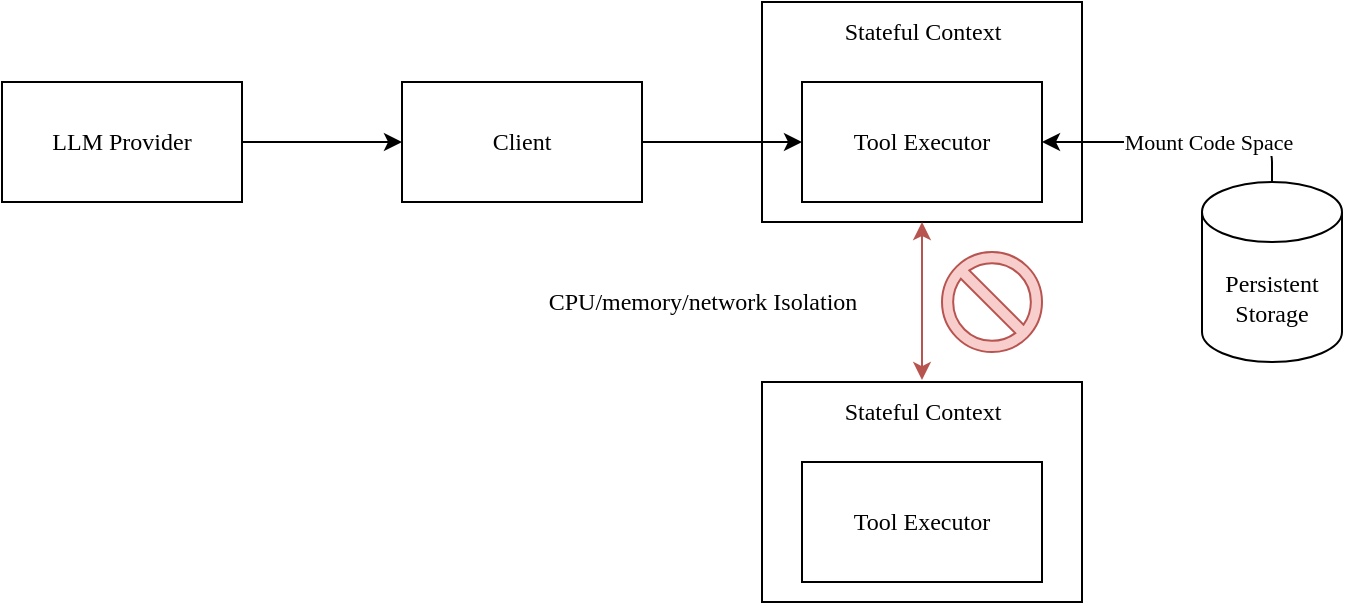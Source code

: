 <mxfile>
    <diagram id="qoo_toqKGidT-VGf2Xwn" name="第 1 页">
        <mxGraphModel dx="945" dy="538" grid="1" gridSize="10" guides="1" tooltips="1" connect="1" arrows="1" fold="1" page="1" pageScale="1" pageWidth="827" pageHeight="1169" math="0" shadow="0">
            <root>
                <mxCell id="0"/>
                <mxCell id="1" parent="0"/>
                <mxCell id="7" value="" style="rounded=0;whiteSpace=wrap;html=1;fontFamily=Comic Sans MS;" vertex="1" parent="1">
                    <mxGeometry x="460" y="80" width="160" height="110" as="geometry"/>
                </mxCell>
                <mxCell id="4" value="" style="edgeStyle=none;html=1;fontFamily=Comic Sans MS;" edge="1" parent="1" source="2" target="3">
                    <mxGeometry relative="1" as="geometry"/>
                </mxCell>
                <mxCell id="2" value="LLM Provider" style="whiteSpace=wrap;html=1;fontFamily=Comic Sans MS;" vertex="1" parent="1">
                    <mxGeometry x="80" y="120" width="120" height="60" as="geometry"/>
                </mxCell>
                <mxCell id="6" value="" style="edgeStyle=none;html=1;fontFamily=Comic Sans MS;" edge="1" parent="1" source="3" target="5">
                    <mxGeometry relative="1" as="geometry"/>
                </mxCell>
                <mxCell id="3" value="Client" style="whiteSpace=wrap;html=1;fontFamily=Comic Sans MS;" vertex="1" parent="1">
                    <mxGeometry x="280" y="120" width="120" height="60" as="geometry"/>
                </mxCell>
                <mxCell id="5" value="Tool Executor" style="whiteSpace=wrap;html=1;fontFamily=Comic Sans MS;" vertex="1" parent="1">
                    <mxGeometry x="480" y="120" width="120" height="60" as="geometry"/>
                </mxCell>
                <mxCell id="8" value="Stateful Context" style="text;html=1;align=center;verticalAlign=middle;resizable=0;points=[];autosize=1;strokeColor=none;fillColor=none;fontFamily=Comic Sans MS;" vertex="1" parent="1">
                    <mxGeometry x="480" y="80" width="120" height="30" as="geometry"/>
                </mxCell>
                <mxCell id="10" style="edgeStyle=orthogonalEdgeStyle;html=1;exitX=0.5;exitY=0;exitDx=0;exitDy=0;exitPerimeter=0;fontFamily=Comic Sans MS;" edge="1" parent="1" source="9" target="5">
                    <mxGeometry relative="1" as="geometry"/>
                </mxCell>
                <mxCell id="11" value="Mount Code Space" style="edgeLabel;html=1;align=center;verticalAlign=middle;resizable=0;points=[];fontFamily=Comic Sans MS;" vertex="1" connectable="0" parent="10">
                    <mxGeometry x="-0.015" y="2" relative="1" as="geometry">
                        <mxPoint x="14" y="-2" as="offset"/>
                    </mxGeometry>
                </mxCell>
                <mxCell id="9" value="Persistent Storage" style="shape=cylinder3;whiteSpace=wrap;html=1;boundedLbl=1;backgroundOutline=1;size=15;fontFamily=Comic Sans MS;" vertex="1" parent="1">
                    <mxGeometry x="680" y="170" width="70" height="90" as="geometry"/>
                </mxCell>
                <mxCell id="12" value="" style="rounded=0;whiteSpace=wrap;html=1;fontFamily=Comic Sans MS;" vertex="1" parent="1">
                    <mxGeometry x="460" y="270" width="160" height="110" as="geometry"/>
                </mxCell>
                <mxCell id="13" value="Tool Executor" style="whiteSpace=wrap;html=1;fontFamily=Comic Sans MS;" vertex="1" parent="1">
                    <mxGeometry x="480" y="310" width="120" height="60" as="geometry"/>
                </mxCell>
                <mxCell id="14" value="Stateful Context" style="text;html=1;align=center;verticalAlign=middle;resizable=0;points=[];autosize=1;strokeColor=none;fillColor=none;fontFamily=Comic Sans MS;" vertex="1" parent="1">
                    <mxGeometry x="480" y="270" width="120" height="30" as="geometry"/>
                </mxCell>
                <mxCell id="16" value="CPU/memory/network Isolation" style="text;html=1;align=center;verticalAlign=middle;resizable=0;points=[];autosize=1;strokeColor=none;fillColor=none;fontFamily=Comic Sans MS;" vertex="1" parent="1">
                    <mxGeometry x="330" y="215" width="200" height="30" as="geometry"/>
                </mxCell>
                <mxCell id="17" style="edgeStyle=none;html=1;exitX=0.5;exitY=1;exitDx=0;exitDy=0;entryX=0.5;entryY=-0.033;entryDx=0;entryDy=0;entryPerimeter=0;startArrow=classic;startFill=1;fillColor=#f8cecc;strokeColor=#b85450;" edge="1" parent="1" source="7" target="14">
                    <mxGeometry relative="1" as="geometry"/>
                </mxCell>
                <mxCell id="20" value="" style="shape=mxgraph.signs.safety.no;html=1;pointerEvents=1;fillColor=#f8cecc;strokeColor=#b85450;verticalLabelPosition=bottom;verticalAlign=top;align=center;" vertex="1" parent="1">
                    <mxGeometry x="550" y="205" width="50" height="50" as="geometry"/>
                </mxCell>
            </root>
        </mxGraphModel>
    </diagram>
</mxfile>
